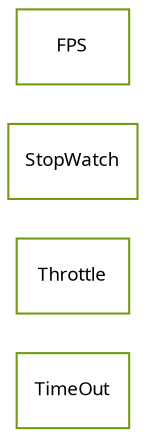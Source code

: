 strict digraph class_diagram {
  rankdir=LR;
  TypeTimeOut[
    label="TimeOut",
    URL="TimeOut.html",
    tooltip="com.sekati.time.TimeOut",
    fontname="Verdana",
    fontsize="9"
    color="#729b12"
    shape="record"
  ];
  TypeThrottle[
    label="Throttle",
    URL="Throttle.html",
    tooltip="com.sekati.time.Throttle",
    fontname="Verdana",
    fontsize="9"
    color="#729b12"
    shape="record"
  ];
  TypeStopWatch[
    label="StopWatch",
    URL="StopWatch.html",
    tooltip="com.sekati.time.StopWatch",
    fontname="Verdana",
    fontsize="9"
    color="#729b12"
    shape="record"
  ];
  TypeFPS[
    label="FPS",
    URL="FPS.html",
    tooltip="com.sekati.time.FPS",
    fontname="Verdana",
    fontsize="9"
    color="#729b12"
    shape="record"
  ];
}

